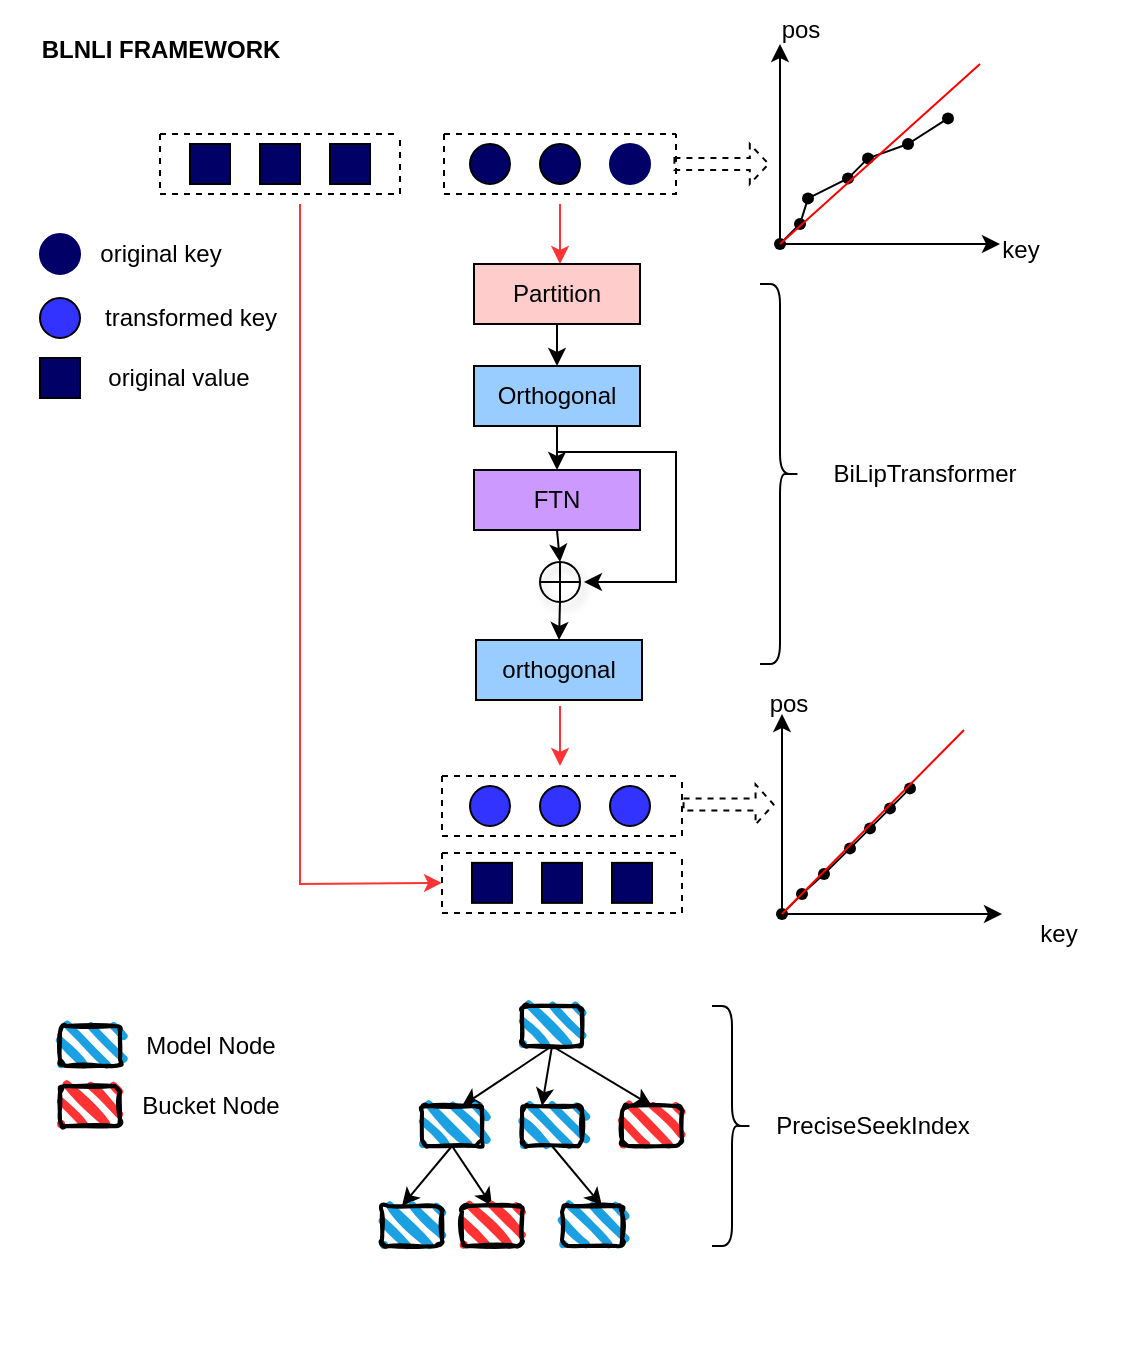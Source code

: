 <mxfile version="26.2.9">
  <diagram name="第 1 页" id="k9ARDZo4Aj4IXarrBpMy">
    <mxGraphModel dx="2255" dy="681" grid="1" gridSize="10" guides="1" tooltips="1" connect="1" arrows="1" fold="1" page="1" pageScale="1" pageWidth="827" pageHeight="1169" math="0" shadow="0">
      <root>
        <mxCell id="0" />
        <mxCell id="1" parent="0" />
        <mxCell id="g1Dt68nagMTFg1dU7cTH-61" value="" style="shape=curlyBracket;whiteSpace=wrap;html=1;rounded=1;flipH=1;labelPosition=right;verticalLabelPosition=middle;align=left;verticalAlign=middle;" parent="1" vertex="1">
          <mxGeometry x="-40" y="322" width="20" height="190" as="geometry" />
        </mxCell>
        <mxCell id="g1Dt68nagMTFg1dU7cTH-103" value="" style="ellipse;whiteSpace=wrap;html=1;aspect=fixed;fillColor=#000066;" parent="1" vertex="1">
          <mxGeometry x="-185" y="252" width="20" height="20" as="geometry" />
        </mxCell>
        <mxCell id="g1Dt68nagMTFg1dU7cTH-104" value="" style="rounded=0;whiteSpace=wrap;html=1;fillColor=#000066;" parent="1" vertex="1">
          <mxGeometry x="-290" y="252" width="20" height="20" as="geometry" />
        </mxCell>
        <mxCell id="g1Dt68nagMTFg1dU7cTH-106" value="" style="ellipse;whiteSpace=wrap;html=1;aspect=fixed;fillColor=#000066;" parent="1" vertex="1">
          <mxGeometry x="-150" y="252" width="20" height="20" as="geometry" />
        </mxCell>
        <mxCell id="g1Dt68nagMTFg1dU7cTH-108" value="" style="rounded=0;whiteSpace=wrap;html=1;fillColor=#000066;" parent="1" vertex="1">
          <mxGeometry x="-325" y="252" width="20" height="20" as="geometry" />
        </mxCell>
        <mxCell id="g1Dt68nagMTFg1dU7cTH-109" value="" style="rounded=0;whiteSpace=wrap;html=1;fillColor=#000066;" parent="1" vertex="1">
          <mxGeometry x="-255" y="252" width="20" height="20" as="geometry" />
        </mxCell>
        <mxCell id="g1Dt68nagMTFg1dU7cTH-112" value="" style="endArrow=classic;html=1;rounded=0;fillColor=#FF3333;strokeColor=#FF3333;" parent="1" edge="1">
          <mxGeometry width="50" height="50" relative="1" as="geometry">
            <mxPoint x="-140" y="282" as="sourcePoint" />
            <mxPoint x="-140" y="312" as="targetPoint" />
          </mxGeometry>
        </mxCell>
        <mxCell id="g1Dt68nagMTFg1dU7cTH-121" value="" style="ellipse;whiteSpace=wrap;html=1;aspect=fixed;fillColor=#3333FF;" parent="1" vertex="1">
          <mxGeometry x="-150" y="573" width="20" height="20" as="geometry" />
        </mxCell>
        <mxCell id="g1Dt68nagMTFg1dU7cTH-124" value="" style="ellipse;whiteSpace=wrap;html=1;aspect=fixed;fillColor=#3333FF;" parent="1" vertex="1">
          <mxGeometry x="-185" y="573" width="20" height="20" as="geometry" />
        </mxCell>
        <mxCell id="g1Dt68nagMTFg1dU7cTH-125" value="" style="ellipse;whiteSpace=wrap;html=1;aspect=fixed;fillColor=#3333FF;" parent="1" vertex="1">
          <mxGeometry x="-115" y="573" width="20" height="20" as="geometry" />
        </mxCell>
        <mxCell id="g1Dt68nagMTFg1dU7cTH-128" value="" style="endArrow=classic;html=1;rounded=0;fillColor=#FF3333;strokeColor=#FF3333;" parent="1" edge="1">
          <mxGeometry width="50" height="50" relative="1" as="geometry">
            <mxPoint x="-140" y="533" as="sourcePoint" />
            <mxPoint x="-140" y="563" as="targetPoint" />
          </mxGeometry>
        </mxCell>
        <mxCell id="g1Dt68nagMTFg1dU7cTH-129" value="" style="endArrow=classic;html=1;rounded=0;fillColor=#FF3333;strokeColor=#FF3333;entryX=0;entryY=0.5;entryDx=0;entryDy=0;" parent="1" edge="1" target="DO2-AvCjNsM7Y0rYpIjJ-1">
          <mxGeometry width="50" height="50" relative="1" as="geometry">
            <mxPoint x="-270" y="282" as="sourcePoint" />
            <mxPoint x="-210" y="502" as="targetPoint" />
            <Array as="points">
              <mxPoint x="-270" y="622" />
            </Array>
          </mxGeometry>
        </mxCell>
        <mxCell id="g1Dt68nagMTFg1dU7cTH-160" value="" style="ellipse;whiteSpace=wrap;html=1;aspect=fixed;fillColor=#000066;strokeColor=#000066;" parent="1" vertex="1">
          <mxGeometry x="-400" y="297" width="20" height="20" as="geometry" />
        </mxCell>
        <mxCell id="g1Dt68nagMTFg1dU7cTH-161" value="" style="ellipse;whiteSpace=wrap;html=1;aspect=fixed;fillColor=#3333FF;" parent="1" vertex="1">
          <mxGeometry x="-400" y="329" width="20" height="20" as="geometry" />
        </mxCell>
        <mxCell id="g1Dt68nagMTFg1dU7cTH-163" value="" style="rounded=0;whiteSpace=wrap;html=1;fillColor=#000066;" parent="1" vertex="1">
          <mxGeometry x="-400" y="359" width="20" height="20" as="geometry" />
        </mxCell>
        <mxCell id="g1Dt68nagMTFg1dU7cTH-164" value="original value" style="text;html=1;align=center;verticalAlign=middle;resizable=0;points=[];autosize=1;strokeColor=none;fillColor=none;" parent="1" vertex="1">
          <mxGeometry x="-376" y="354" width="90" height="30" as="geometry" />
        </mxCell>
        <mxCell id="g1Dt68nagMTFg1dU7cTH-166" value="transformed key" style="text;html=1;align=center;verticalAlign=middle;resizable=0;points=[];autosize=1;strokeColor=none;fillColor=none;" parent="1" vertex="1">
          <mxGeometry x="-380" y="324" width="110" height="30" as="geometry" />
        </mxCell>
        <mxCell id="g1Dt68nagMTFg1dU7cTH-167" value="original key" style="text;html=1;align=center;verticalAlign=middle;resizable=0;points=[];autosize=1;strokeColor=none;fillColor=none;" parent="1" vertex="1">
          <mxGeometry x="-380" y="292" width="80" height="30" as="geometry" />
        </mxCell>
        <mxCell id="g1Dt68nagMTFg1dU7cTH-174" value="" style="endArrow=classic;html=1;rounded=0;" parent="1" edge="1">
          <mxGeometry width="50" height="50" relative="1" as="geometry">
            <mxPoint x="-30" y="302" as="sourcePoint" />
            <mxPoint x="-30" y="202" as="targetPoint" />
          </mxGeometry>
        </mxCell>
        <mxCell id="g1Dt68nagMTFg1dU7cTH-175" value="" style="endArrow=classic;html=1;rounded=0;" parent="1" edge="1">
          <mxGeometry width="50" height="50" relative="1" as="geometry">
            <mxPoint x="-30" y="302" as="sourcePoint" />
            <mxPoint x="80" y="302" as="targetPoint" />
          </mxGeometry>
        </mxCell>
        <mxCell id="g1Dt68nagMTFg1dU7cTH-176" value="" style="shape=waypoint;sketch=0;fillStyle=solid;size=6;pointerEvents=1;points=[];fillColor=none;resizable=0;rotatable=0;perimeter=centerPerimeter;snapToPoint=1;" parent="1" vertex="1">
          <mxGeometry x="-30" y="282" width="20" height="20" as="geometry" />
        </mxCell>
        <mxCell id="g1Dt68nagMTFg1dU7cTH-177" value="" style="shape=waypoint;sketch=0;fillStyle=solid;size=6;pointerEvents=1;points=[];fillColor=#000066;resizable=0;rotatable=0;perimeter=centerPerimeter;snapToPoint=1;" parent="1" vertex="1">
          <mxGeometry x="-26" y="269.19" width="20" height="20" as="geometry" />
        </mxCell>
        <mxCell id="g1Dt68nagMTFg1dU7cTH-183" value="" style="shape=waypoint;sketch=0;fillStyle=solid;size=6;pointerEvents=1;points=[];fillColor=#000066;resizable=0;rotatable=0;perimeter=centerPerimeter;snapToPoint=1;" parent="1" vertex="1">
          <mxGeometry x="4" y="249.19" width="20" height="20" as="geometry" />
        </mxCell>
        <mxCell id="g1Dt68nagMTFg1dU7cTH-184" value="" style="shape=waypoint;sketch=0;fillStyle=solid;size=6;pointerEvents=1;points=[];fillColor=#000066;resizable=0;rotatable=0;perimeter=centerPerimeter;snapToPoint=1;" parent="1" vertex="1">
          <mxGeometry x="-6" y="259.19" width="20" height="20" as="geometry" />
        </mxCell>
        <mxCell id="g1Dt68nagMTFg1dU7cTH-185" value="" style="shape=waypoint;sketch=0;fillStyle=solid;size=6;pointerEvents=1;points=[];fillColor=#000066;resizable=0;rotatable=0;perimeter=centerPerimeter;snapToPoint=1;" parent="1" vertex="1">
          <mxGeometry x="44" y="229.19" width="20" height="20" as="geometry" />
        </mxCell>
        <mxCell id="g1Dt68nagMTFg1dU7cTH-186" value="" style="shape=waypoint;sketch=0;fillStyle=solid;size=6;pointerEvents=1;points=[];fillColor=#000066;resizable=0;rotatable=0;perimeter=centerPerimeter;snapToPoint=1;" parent="1" vertex="1">
          <mxGeometry x="24" y="242" width="20" height="20" as="geometry" />
        </mxCell>
        <mxCell id="g1Dt68nagMTFg1dU7cTH-187" value="" style="endArrow=none;html=1;rounded=0;exitX=0.425;exitY=1.025;exitDx=0;exitDy=0;exitPerimeter=0;" parent="1" source="g1Dt68nagMTFg1dU7cTH-176" target="g1Dt68nagMTFg1dU7cTH-177" edge="1">
          <mxGeometry width="50" height="50" relative="1" as="geometry">
            <mxPoint x="-90" y="412" as="sourcePoint" />
            <mxPoint x="-40" y="362" as="targetPoint" />
          </mxGeometry>
        </mxCell>
        <mxCell id="g1Dt68nagMTFg1dU7cTH-188" value="" style="endArrow=none;html=1;rounded=0;entryX=0.35;entryY=1.14;entryDx=0;entryDy=0;entryPerimeter=0;" parent="1" source="g1Dt68nagMTFg1dU7cTH-177" target="g1Dt68nagMTFg1dU7cTH-184" edge="1">
          <mxGeometry width="50" height="50" relative="1" as="geometry">
            <mxPoint x="-90" y="412" as="sourcePoint" />
            <mxPoint x="-40" y="362" as="targetPoint" />
          </mxGeometry>
        </mxCell>
        <mxCell id="g1Dt68nagMTFg1dU7cTH-189" value="" style="endArrow=none;html=1;rounded=0;entryX=1.125;entryY=0.39;entryDx=0;entryDy=0;entryPerimeter=0;exitX=0.45;exitY=0.165;exitDx=0;exitDy=0;exitPerimeter=0;" parent="1" source="g1Dt68nagMTFg1dU7cTH-183" target="g1Dt68nagMTFg1dU7cTH-184" edge="1">
          <mxGeometry width="50" height="50" relative="1" as="geometry">
            <mxPoint x="-90" y="412" as="sourcePoint" />
            <mxPoint x="-40" y="362" as="targetPoint" />
          </mxGeometry>
        </mxCell>
        <mxCell id="g1Dt68nagMTFg1dU7cTH-190" value="" style="endArrow=none;html=1;rounded=0;entryX=0.7;entryY=0.25;entryDx=0;entryDy=0;entryPerimeter=0;exitX=0.85;exitY=0.315;exitDx=0;exitDy=0;exitPerimeter=0;" parent="1" source="g1Dt68nagMTFg1dU7cTH-183" target="g1Dt68nagMTFg1dU7cTH-186" edge="1">
          <mxGeometry width="50" height="50" relative="1" as="geometry">
            <mxPoint x="-90" y="412" as="sourcePoint" />
            <mxPoint x="-40" y="362" as="targetPoint" />
          </mxGeometry>
        </mxCell>
        <mxCell id="g1Dt68nagMTFg1dU7cTH-191" value="" style="endArrow=none;html=1;rounded=0;entryX=0.675;entryY=0.725;entryDx=0;entryDy=0;entryPerimeter=0;fillColor=#000066;" parent="1" source="g1Dt68nagMTFg1dU7cTH-185" target="g1Dt68nagMTFg1dU7cTH-186" edge="1">
          <mxGeometry width="50" height="50" relative="1" as="geometry">
            <mxPoint x="-90" y="412" as="sourcePoint" />
            <mxPoint x="-40" y="362" as="targetPoint" />
          </mxGeometry>
        </mxCell>
        <mxCell id="g1Dt68nagMTFg1dU7cTH-218" value="key" style="text;html=1;align=center;verticalAlign=middle;resizable=0;points=[];autosize=1;strokeColor=none;fillColor=none;" parent="1" vertex="1">
          <mxGeometry x="70" y="290" width="40" height="30" as="geometry" />
        </mxCell>
        <mxCell id="g1Dt68nagMTFg1dU7cTH-219" value="pos" style="text;html=1;align=center;verticalAlign=middle;resizable=0;points=[];autosize=1;strokeColor=none;fillColor=none;" parent="1" vertex="1">
          <mxGeometry x="-40" y="180" width="40" height="30" as="geometry" />
        </mxCell>
        <mxCell id="g1Dt68nagMTFg1dU7cTH-220" value="" style="endArrow=none;html=1;rounded=0;entryX=0.8;entryY=0.35;entryDx=0;entryDy=0;entryPerimeter=0;exitX=0.825;exitY=0.75;exitDx=0;exitDy=0;exitPerimeter=0;" parent="1" source="g1Dt68nagMTFg1dU7cTH-176" target="g1Dt68nagMTFg1dU7cTH-221" edge="1">
          <mxGeometry width="50" height="50" relative="1" as="geometry">
            <mxPoint x="-90" y="412" as="sourcePoint" />
            <mxPoint x="70" y="222" as="targetPoint" />
          </mxGeometry>
        </mxCell>
        <mxCell id="g1Dt68nagMTFg1dU7cTH-221" value="" style="shape=waypoint;sketch=0;fillStyle=solid;size=6;pointerEvents=1;points=[];fillColor=#000066;resizable=0;rotatable=0;perimeter=centerPerimeter;snapToPoint=1;" parent="1" vertex="1">
          <mxGeometry x="-40" y="292" width="20" height="20" as="geometry" />
        </mxCell>
        <mxCell id="g1Dt68nagMTFg1dU7cTH-222" value="" style="endArrow=none;html=1;rounded=0;strokeColor=#FF0000;fillColor=#000066;" parent="1" source="g1Dt68nagMTFg1dU7cTH-221" edge="1">
          <mxGeometry width="50" height="50" relative="1" as="geometry">
            <mxPoint x="-90" y="412" as="sourcePoint" />
            <mxPoint x="70" y="212" as="targetPoint" />
          </mxGeometry>
        </mxCell>
        <mxCell id="g1Dt68nagMTFg1dU7cTH-256" value="key" style="text;html=1;align=center;verticalAlign=middle;resizable=0;points=[];autosize=1;strokeColor=none;fillColor=none;" parent="1" vertex="1">
          <mxGeometry x="89" y="632" width="40" height="30" as="geometry" />
        </mxCell>
        <mxCell id="g1Dt68nagMTFg1dU7cTH-261" value="" style="swimlane;startSize=0;strokeColor=none;" parent="1" vertex="1">
          <mxGeometry x="-420" y="182" width="570" height="670" as="geometry" />
        </mxCell>
        <mxCell id="g1Dt68nagMTFg1dU7cTH-264" value="&lt;b&gt;BLNLI FRAMEWORK&lt;/b&gt;" style="text;html=1;align=center;verticalAlign=middle;resizable=0;points=[];autosize=1;strokeColor=none;fillColor=none;" parent="g1Dt68nagMTFg1dU7cTH-261" vertex="1">
          <mxGeometry x="10" y="8" width="140" height="30" as="geometry" />
        </mxCell>
        <mxCell id="g1Dt68nagMTFg1dU7cTH-107" value="" style="ellipse;whiteSpace=wrap;html=1;aspect=fixed;fillColor=#000066;strokeColor=#000066;" parent="g1Dt68nagMTFg1dU7cTH-261" vertex="1">
          <mxGeometry x="305" y="70" width="20" height="20" as="geometry" />
        </mxCell>
        <mxCell id="g1Dt68nagMTFg1dU7cTH-171" value="" style="shape=singleArrow;direction=south;whiteSpace=wrap;html=1;rotation=-90;dashed=1;" parent="g1Dt68nagMTFg1dU7cTH-261" vertex="1">
          <mxGeometry x="350.77" y="56.45" width="20" height="47.11" as="geometry" />
        </mxCell>
        <mxCell id="g1Dt68nagMTFg1dU7cTH-158" value="" style="swimlane;startSize=0;dashed=1;" parent="g1Dt68nagMTFg1dU7cTH-261" vertex="1">
          <mxGeometry x="221" y="386" width="120" height="30" as="geometry">
            <mxRectangle x="180" y="400" width="50" height="40" as="alternateBounds" />
          </mxGeometry>
        </mxCell>
        <mxCell id="g1Dt68nagMTFg1dU7cTH-64" value="PreciseSeekIndex" style="text;html=1;align=center;verticalAlign=middle;resizable=0;points=[];autosize=1;strokeColor=none;fillColor=none;rotation=0;" parent="g1Dt68nagMTFg1dU7cTH-261" vertex="1">
          <mxGeometry x="376" y="546" width="120" height="30" as="geometry" />
        </mxCell>
        <mxCell id="g1Dt68nagMTFg1dU7cTH-68" value="" style="endArrow=classic;html=1;rounded=0;exitX=0.5;exitY=1;exitDx=0;exitDy=0;" parent="g1Dt68nagMTFg1dU7cTH-261" source="g1Dt68nagMTFg1dU7cTH-91" edge="1">
          <mxGeometry width="50" height="50" relative="1" as="geometry">
            <mxPoint x="271" y="551" as="sourcePoint" />
            <mxPoint x="231" y="551" as="targetPoint" />
          </mxGeometry>
        </mxCell>
        <mxCell id="g1Dt68nagMTFg1dU7cTH-79" value="" style="endArrow=classic;html=1;rounded=0;exitX=0.5;exitY=1;exitDx=0;exitDy=0;" parent="g1Dt68nagMTFg1dU7cTH-261" source="g1Dt68nagMTFg1dU7cTH-91" edge="1">
          <mxGeometry width="50" height="50" relative="1" as="geometry">
            <mxPoint x="261" y="551" as="sourcePoint" />
            <mxPoint x="271" y="551" as="targetPoint" />
          </mxGeometry>
        </mxCell>
        <mxCell id="g1Dt68nagMTFg1dU7cTH-80" value="" style="endArrow=classic;html=1;rounded=0;exitX=0.5;exitY=1;exitDx=0;exitDy=0;entryX=0.5;entryY=0;entryDx=0;entryDy=0;" parent="g1Dt68nagMTFg1dU7cTH-261" source="g1Dt68nagMTFg1dU7cTH-91" target="g1Dt68nagMTFg1dU7cTH-92" edge="1">
          <mxGeometry width="50" height="50" relative="1" as="geometry">
            <mxPoint x="271" y="551" as="sourcePoint" />
            <mxPoint x="311" y="541" as="targetPoint" />
          </mxGeometry>
        </mxCell>
        <mxCell id="g1Dt68nagMTFg1dU7cTH-82" value="" style="endArrow=classic;html=1;rounded=0;exitX=0.5;exitY=1;exitDx=0;exitDy=0;" parent="g1Dt68nagMTFg1dU7cTH-261" source="g1Dt68nagMTFg1dU7cTH-96" edge="1">
          <mxGeometry width="50" height="50" relative="1" as="geometry">
            <mxPoint x="161" y="611" as="sourcePoint" />
            <mxPoint x="201" y="601" as="targetPoint" />
          </mxGeometry>
        </mxCell>
        <mxCell id="g1Dt68nagMTFg1dU7cTH-83" value="" style="endArrow=classic;html=1;rounded=0;exitX=0.5;exitY=1;exitDx=0;exitDy=0;entryX=0.5;entryY=0;entryDx=0;entryDy=0;" parent="g1Dt68nagMTFg1dU7cTH-261" source="g1Dt68nagMTFg1dU7cTH-96" target="g1Dt68nagMTFg1dU7cTH-98" edge="1">
          <mxGeometry width="50" height="50" relative="1" as="geometry">
            <mxPoint x="161" y="611" as="sourcePoint" />
            <mxPoint x="231" y="601" as="targetPoint" />
          </mxGeometry>
        </mxCell>
        <mxCell id="g1Dt68nagMTFg1dU7cTH-84" value="" style="endArrow=classic;html=1;rounded=0;exitX=0.5;exitY=1;exitDx=0;exitDy=0;" parent="g1Dt68nagMTFg1dU7cTH-261" source="g1Dt68nagMTFg1dU7cTH-95" edge="1">
          <mxGeometry width="50" height="50" relative="1" as="geometry">
            <mxPoint x="271" y="611" as="sourcePoint" />
            <mxPoint x="301" y="601" as="targetPoint" />
          </mxGeometry>
        </mxCell>
        <mxCell id="g1Dt68nagMTFg1dU7cTH-91" value="" style="rounded=1;whiteSpace=wrap;html=1;strokeWidth=2;fillWeight=4;hachureGap=8;hachureAngle=45;fillColor=#1ba1e2;sketch=1;" parent="g1Dt68nagMTFg1dU7cTH-261" vertex="1">
          <mxGeometry x="261" y="501" width="30" height="20" as="geometry" />
        </mxCell>
        <mxCell id="g1Dt68nagMTFg1dU7cTH-92" value="" style="rounded=1;whiteSpace=wrap;html=1;strokeWidth=2;fillWeight=4;hachureGap=8;hachureAngle=45;fillColor=#FF3333;sketch=1;" parent="g1Dt68nagMTFg1dU7cTH-261" vertex="1">
          <mxGeometry x="311" y="551" width="30" height="20" as="geometry" />
        </mxCell>
        <mxCell id="g1Dt68nagMTFg1dU7cTH-93" value="" style="rounded=1;whiteSpace=wrap;html=1;strokeWidth=2;fillWeight=4;hachureGap=8;hachureAngle=45;fillColor=#1ba1e2;sketch=1;" parent="g1Dt68nagMTFg1dU7cTH-261" vertex="1">
          <mxGeometry x="191" y="601" width="30" height="20" as="geometry" />
        </mxCell>
        <mxCell id="g1Dt68nagMTFg1dU7cTH-94" value="" style="rounded=1;whiteSpace=wrap;html=1;strokeWidth=2;fillWeight=4;hachureGap=8;hachureAngle=45;fillColor=#1ba1e2;sketch=1;" parent="g1Dt68nagMTFg1dU7cTH-261" vertex="1">
          <mxGeometry x="281" y="601" width="30" height="20" as="geometry" />
        </mxCell>
        <mxCell id="g1Dt68nagMTFg1dU7cTH-95" value="" style="rounded=1;whiteSpace=wrap;html=1;strokeWidth=2;fillWeight=4;hachureGap=8;hachureAngle=45;fillColor=#1ba1e2;sketch=1;" parent="g1Dt68nagMTFg1dU7cTH-261" vertex="1">
          <mxGeometry x="261" y="551" width="30" height="20" as="geometry" />
        </mxCell>
        <mxCell id="g1Dt68nagMTFg1dU7cTH-96" value="" style="rounded=1;whiteSpace=wrap;html=1;strokeWidth=2;fillWeight=4;hachureGap=8;hachureAngle=45;fillColor=#1ba1e2;sketch=1;" parent="g1Dt68nagMTFg1dU7cTH-261" vertex="1">
          <mxGeometry x="211" y="551" width="30" height="20" as="geometry" />
        </mxCell>
        <mxCell id="g1Dt68nagMTFg1dU7cTH-98" value="" style="rounded=1;whiteSpace=wrap;html=1;strokeWidth=2;fillWeight=4;hachureGap=8;hachureAngle=45;fillColor=#FF3333;sketch=1;" parent="g1Dt68nagMTFg1dU7cTH-261" vertex="1">
          <mxGeometry x="231" y="601" width="30" height="20" as="geometry" />
        </mxCell>
        <mxCell id="g1Dt68nagMTFg1dU7cTH-99" value="" style="shape=curlyBracket;whiteSpace=wrap;html=1;rounded=1;flipH=1;labelPosition=right;verticalLabelPosition=middle;align=left;verticalAlign=middle;" parent="g1Dt68nagMTFg1dU7cTH-261" vertex="1">
          <mxGeometry x="356" y="501" width="20" height="120" as="geometry" />
        </mxCell>
        <mxCell id="g1Dt68nagMTFg1dU7cTH-85" value="" style="rounded=1;whiteSpace=wrap;html=1;strokeWidth=2;fillWeight=4;hachureGap=8;hachureAngle=45;fillColor=#1ba1e2;sketch=1;" parent="g1Dt68nagMTFg1dU7cTH-261" vertex="1">
          <mxGeometry x="30" y="511" width="30" height="20" as="geometry" />
        </mxCell>
        <mxCell id="g1Dt68nagMTFg1dU7cTH-88" value="" style="rounded=1;whiteSpace=wrap;html=1;strokeWidth=2;fillWeight=4;hachureGap=8;hachureAngle=45;fillColor=#FF3333;sketch=1;" parent="g1Dt68nagMTFg1dU7cTH-261" vertex="1">
          <mxGeometry x="30" y="541" width="30" height="20" as="geometry" />
        </mxCell>
        <mxCell id="g1Dt68nagMTFg1dU7cTH-89" value="Model Node" style="text;html=1;align=center;verticalAlign=middle;resizable=0;points=[];autosize=1;strokeColor=none;fillColor=none;" parent="g1Dt68nagMTFg1dU7cTH-261" vertex="1">
          <mxGeometry x="60" y="506" width="90" height="30" as="geometry" />
        </mxCell>
        <mxCell id="g1Dt68nagMTFg1dU7cTH-90" value="Bucket Node" style="text;html=1;align=center;verticalAlign=middle;resizable=0;points=[];autosize=1;strokeColor=none;fillColor=none;" parent="g1Dt68nagMTFg1dU7cTH-261" vertex="1">
          <mxGeometry x="60" y="536" width="90" height="30" as="geometry" />
        </mxCell>
        <mxCell id="g1Dt68nagMTFg1dU7cTH-130" value="" style="rounded=0;whiteSpace=wrap;html=1;fillColor=#000066;" parent="g1Dt68nagMTFg1dU7cTH-261" vertex="1">
          <mxGeometry x="236" y="429.44" width="20" height="20" as="geometry" />
        </mxCell>
        <mxCell id="g1Dt68nagMTFg1dU7cTH-131" value="" style="rounded=0;whiteSpace=wrap;html=1;fillColor=#000066;" parent="g1Dt68nagMTFg1dU7cTH-261" vertex="1">
          <mxGeometry x="306" y="429.44" width="20" height="20" as="geometry" />
        </mxCell>
        <mxCell id="g1Dt68nagMTFg1dU7cTH-132" value="" style="rounded=0;whiteSpace=wrap;html=1;fillColor=#000066;" parent="g1Dt68nagMTFg1dU7cTH-261" vertex="1">
          <mxGeometry x="271" y="429.44" width="20" height="20" as="geometry" />
        </mxCell>
        <mxCell id="DO2-AvCjNsM7Y0rYpIjJ-1" value="" style="swimlane;startSize=0;dashed=1;" parent="g1Dt68nagMTFg1dU7cTH-261" vertex="1">
          <mxGeometry x="221" y="424.44" width="120" height="30" as="geometry">
            <mxRectangle x="180" y="400" width="50" height="40" as="alternateBounds" />
          </mxGeometry>
        </mxCell>
        <mxCell id="DO2-AvCjNsM7Y0rYpIjJ-2" value="" style="swimlane;startSize=0;dashed=1;" parent="g1Dt68nagMTFg1dU7cTH-261" vertex="1">
          <mxGeometry x="222" y="65" width="116" height="30" as="geometry">
            <mxRectangle x="180" y="400" width="50" height="40" as="alternateBounds" />
          </mxGeometry>
        </mxCell>
        <mxCell id="DO2-AvCjNsM7Y0rYpIjJ-3" value="" style="swimlane;startSize=0;dashed=1;" parent="g1Dt68nagMTFg1dU7cTH-261" vertex="1">
          <mxGeometry x="80" y="65" width="120" height="30" as="geometry">
            <mxRectangle x="180" y="400" width="50" height="40" as="alternateBounds" />
          </mxGeometry>
        </mxCell>
        <mxCell id="DO2-AvCjNsM7Y0rYpIjJ-4" value="" style="shape=singleArrow;direction=south;whiteSpace=wrap;html=1;rotation=-90;dashed=1;" parent="g1Dt68nagMTFg1dU7cTH-261" vertex="1">
          <mxGeometry x="354.28" y="377.72" width="20" height="45" as="geometry" />
        </mxCell>
        <mxCell id="g1Dt68nagMTFg1dU7cTH-243" value="" style="endArrow=classic;html=1;rounded=0;" parent="g1Dt68nagMTFg1dU7cTH-261" edge="1">
          <mxGeometry width="50" height="50" relative="1" as="geometry">
            <mxPoint x="391" y="455" as="sourcePoint" />
            <mxPoint x="391" y="355" as="targetPoint" />
          </mxGeometry>
        </mxCell>
        <mxCell id="g1Dt68nagMTFg1dU7cTH-244" value="" style="endArrow=classic;html=1;rounded=0;" parent="g1Dt68nagMTFg1dU7cTH-261" edge="1">
          <mxGeometry width="50" height="50" relative="1" as="geometry">
            <mxPoint x="391" y="455" as="sourcePoint" />
            <mxPoint x="501" y="455" as="targetPoint" />
          </mxGeometry>
        </mxCell>
        <mxCell id="g1Dt68nagMTFg1dU7cTH-245" value="" style="shape=waypoint;sketch=0;fillStyle=solid;size=6;pointerEvents=1;points=[];fillColor=none;resizable=0;rotatable=0;perimeter=centerPerimeter;snapToPoint=1;" parent="g1Dt68nagMTFg1dU7cTH-261" vertex="1">
          <mxGeometry x="391" y="435" width="20" height="20" as="geometry" />
        </mxCell>
        <mxCell id="g1Dt68nagMTFg1dU7cTH-246" value="" style="shape=waypoint;sketch=0;fillStyle=solid;size=6;pointerEvents=1;points=[];fillColor=#000066;resizable=0;rotatable=0;perimeter=centerPerimeter;snapToPoint=1;" parent="g1Dt68nagMTFg1dU7cTH-261" vertex="1">
          <mxGeometry x="402" y="425" width="20" height="20" as="geometry" />
        </mxCell>
        <mxCell id="g1Dt68nagMTFg1dU7cTH-247" value="" style="shape=waypoint;sketch=0;fillStyle=solid;size=6;pointerEvents=1;points=[];fillColor=#000066;resizable=0;rotatable=0;perimeter=centerPerimeter;snapToPoint=1;" parent="g1Dt68nagMTFg1dU7cTH-261" vertex="1">
          <mxGeometry x="425" y="402.19" width="20" height="20" as="geometry" />
        </mxCell>
        <mxCell id="g1Dt68nagMTFg1dU7cTH-248" value="" style="shape=waypoint;sketch=0;fillStyle=solid;size=6;pointerEvents=1;points=[];fillColor=#000066;resizable=0;rotatable=0;perimeter=centerPerimeter;snapToPoint=1;" parent="g1Dt68nagMTFg1dU7cTH-261" vertex="1">
          <mxGeometry x="415" y="412.19" width="20" height="20" as="geometry" />
        </mxCell>
        <mxCell id="g1Dt68nagMTFg1dU7cTH-249" value="" style="shape=waypoint;sketch=0;fillStyle=solid;size=6;pointerEvents=1;points=[];fillColor=#000066;resizable=0;rotatable=0;perimeter=centerPerimeter;snapToPoint=1;" parent="g1Dt68nagMTFg1dU7cTH-261" vertex="1">
          <mxGeometry x="445" y="382.19" width="20" height="20" as="geometry" />
        </mxCell>
        <mxCell id="g1Dt68nagMTFg1dU7cTH-250" value="" style="shape=waypoint;sketch=0;fillStyle=solid;size=6;pointerEvents=1;points=[];fillColor=#000066;resizable=0;rotatable=0;perimeter=centerPerimeter;snapToPoint=1;" parent="g1Dt68nagMTFg1dU7cTH-261" vertex="1">
          <mxGeometry x="435" y="392.19" width="20" height="20" as="geometry" />
        </mxCell>
        <mxCell id="g1Dt68nagMTFg1dU7cTH-251" value="" style="endArrow=none;html=1;rounded=0;exitX=0.425;exitY=1.025;exitDx=0;exitDy=0;exitPerimeter=0;" parent="g1Dt68nagMTFg1dU7cTH-261" source="g1Dt68nagMTFg1dU7cTH-245" target="g1Dt68nagMTFg1dU7cTH-246" edge="1">
          <mxGeometry width="50" height="50" relative="1" as="geometry">
            <mxPoint x="331" y="565" as="sourcePoint" />
            <mxPoint x="381" y="515" as="targetPoint" />
          </mxGeometry>
        </mxCell>
        <mxCell id="g1Dt68nagMTFg1dU7cTH-252" value="" style="endArrow=none;html=1;rounded=0;entryX=0.35;entryY=1.14;entryDx=0;entryDy=0;entryPerimeter=0;" parent="g1Dt68nagMTFg1dU7cTH-261" source="g1Dt68nagMTFg1dU7cTH-246" target="g1Dt68nagMTFg1dU7cTH-248" edge="1">
          <mxGeometry width="50" height="50" relative="1" as="geometry">
            <mxPoint x="331" y="565" as="sourcePoint" />
            <mxPoint x="381" y="515" as="targetPoint" />
          </mxGeometry>
        </mxCell>
        <mxCell id="g1Dt68nagMTFg1dU7cTH-253" value="" style="endArrow=none;html=1;rounded=0;entryX=1.125;entryY=0.39;entryDx=0;entryDy=0;entryPerimeter=0;exitX=0.45;exitY=0.165;exitDx=0;exitDy=0;exitPerimeter=0;" parent="g1Dt68nagMTFg1dU7cTH-261" source="g1Dt68nagMTFg1dU7cTH-247" target="g1Dt68nagMTFg1dU7cTH-248" edge="1">
          <mxGeometry width="50" height="50" relative="1" as="geometry">
            <mxPoint x="331" y="565" as="sourcePoint" />
            <mxPoint x="381" y="515" as="targetPoint" />
          </mxGeometry>
        </mxCell>
        <mxCell id="g1Dt68nagMTFg1dU7cTH-254" value="" style="endArrow=none;html=1;rounded=0;entryX=0.7;entryY=0.25;entryDx=0;entryDy=0;entryPerimeter=0;exitX=0.85;exitY=0.315;exitDx=0;exitDy=0;exitPerimeter=0;" parent="g1Dt68nagMTFg1dU7cTH-261" source="g1Dt68nagMTFg1dU7cTH-247" target="g1Dt68nagMTFg1dU7cTH-250" edge="1">
          <mxGeometry width="50" height="50" relative="1" as="geometry">
            <mxPoint x="331" y="565" as="sourcePoint" />
            <mxPoint x="381" y="515" as="targetPoint" />
          </mxGeometry>
        </mxCell>
        <mxCell id="g1Dt68nagMTFg1dU7cTH-255" value="" style="endArrow=none;html=1;rounded=0;entryX=0.675;entryY=0.725;entryDx=0;entryDy=0;entryPerimeter=0;fillColor=#000066;" parent="g1Dt68nagMTFg1dU7cTH-261" source="g1Dt68nagMTFg1dU7cTH-249" target="g1Dt68nagMTFg1dU7cTH-250" edge="1">
          <mxGeometry width="50" height="50" relative="1" as="geometry">
            <mxPoint x="331" y="565" as="sourcePoint" />
            <mxPoint x="381" y="515" as="targetPoint" />
          </mxGeometry>
        </mxCell>
        <mxCell id="g1Dt68nagMTFg1dU7cTH-257" value="pos" style="text;html=1;align=center;verticalAlign=middle;resizable=0;points=[];autosize=1;strokeColor=none;fillColor=none;" parent="g1Dt68nagMTFg1dU7cTH-261" vertex="1">
          <mxGeometry x="374" y="335" width="40" height="30" as="geometry" />
        </mxCell>
        <mxCell id="g1Dt68nagMTFg1dU7cTH-258" value="" style="endArrow=none;html=1;rounded=0;entryX=0.8;entryY=0.35;entryDx=0;entryDy=0;entryPerimeter=0;exitX=0.825;exitY=0.75;exitDx=0;exitDy=0;exitPerimeter=0;" parent="g1Dt68nagMTFg1dU7cTH-261" source="g1Dt68nagMTFg1dU7cTH-245" target="g1Dt68nagMTFg1dU7cTH-259" edge="1">
          <mxGeometry width="50" height="50" relative="1" as="geometry">
            <mxPoint x="331" y="565" as="sourcePoint" />
            <mxPoint x="491" y="375" as="targetPoint" />
          </mxGeometry>
        </mxCell>
        <mxCell id="g1Dt68nagMTFg1dU7cTH-259" value="" style="shape=waypoint;sketch=0;fillStyle=solid;size=6;pointerEvents=1;points=[];fillColor=#000066;resizable=0;rotatable=0;perimeter=centerPerimeter;snapToPoint=1;" parent="g1Dt68nagMTFg1dU7cTH-261" vertex="1">
          <mxGeometry x="381" y="445" width="20" height="20" as="geometry" />
        </mxCell>
        <mxCell id="g1Dt68nagMTFg1dU7cTH-260" value="" style="endArrow=none;html=1;rounded=0;strokeColor=#FF0000;fillColor=#000066;" parent="g1Dt68nagMTFg1dU7cTH-261" source="g1Dt68nagMTFg1dU7cTH-259" edge="1">
          <mxGeometry width="50" height="50" relative="1" as="geometry">
            <mxPoint x="331" y="565" as="sourcePoint" />
            <mxPoint x="482" y="363" as="targetPoint" />
          </mxGeometry>
        </mxCell>
        <mxCell id="AqLnFw6Hy6AkarNqd28j-1" value="Orthogonal" style="rounded=0;whiteSpace=wrap;html=1;fillColor=#99CCFF;" vertex="1" parent="g1Dt68nagMTFg1dU7cTH-261">
          <mxGeometry x="237" y="181" width="83" height="30" as="geometry" />
        </mxCell>
        <mxCell id="AqLnFw6Hy6AkarNqd28j-2" value="orthogonal" style="rounded=0;whiteSpace=wrap;html=1;fillColor=#99CCFF;" vertex="1" parent="g1Dt68nagMTFg1dU7cTH-261">
          <mxGeometry x="238" y="318" width="83" height="30" as="geometry" />
        </mxCell>
        <mxCell id="AqLnFw6Hy6AkarNqd28j-3" value="FTN" style="rounded=0;whiteSpace=wrap;html=1;fillColor=#CC99FF;" vertex="1" parent="g1Dt68nagMTFg1dU7cTH-261">
          <mxGeometry x="237" y="233" width="83" height="30" as="geometry" />
        </mxCell>
        <mxCell id="AqLnFw6Hy6AkarNqd28j-4" value="" style="ellipse;whiteSpace=wrap;html=1;aspect=fixed;shadow=1;fillColor=none;" vertex="1" parent="g1Dt68nagMTFg1dU7cTH-261">
          <mxGeometry x="270" y="279" width="20" height="20" as="geometry" />
        </mxCell>
        <mxCell id="AqLnFw6Hy6AkarNqd28j-5" value="" style="endArrow=none;html=1;rounded=0;exitX=0;exitY=0.5;exitDx=0;exitDy=0;entryX=1;entryY=0.5;entryDx=0;entryDy=0;" edge="1" parent="g1Dt68nagMTFg1dU7cTH-261" source="AqLnFw6Hy6AkarNqd28j-4" target="AqLnFw6Hy6AkarNqd28j-4">
          <mxGeometry width="50" height="50" relative="1" as="geometry">
            <mxPoint x="450" y="404" as="sourcePoint" />
            <mxPoint x="500" y="354" as="targetPoint" />
          </mxGeometry>
        </mxCell>
        <mxCell id="AqLnFw6Hy6AkarNqd28j-6" value="" style="endArrow=none;html=1;rounded=0;exitX=0.5;exitY=1;exitDx=0;exitDy=0;entryX=0.5;entryY=0;entryDx=0;entryDy=0;" edge="1" parent="g1Dt68nagMTFg1dU7cTH-261" source="AqLnFw6Hy6AkarNqd28j-4" target="AqLnFw6Hy6AkarNqd28j-4">
          <mxGeometry width="50" height="50" relative="1" as="geometry">
            <mxPoint x="450" y="404" as="sourcePoint" />
            <mxPoint x="500" y="354" as="targetPoint" />
          </mxGeometry>
        </mxCell>
        <mxCell id="AqLnFw6Hy6AkarNqd28j-8" value="" style="endArrow=classic;html=1;rounded=0;exitX=0.5;exitY=1;exitDx=0;exitDy=0;entryX=0.5;entryY=0;entryDx=0;entryDy=0;" edge="1" parent="g1Dt68nagMTFg1dU7cTH-261" source="AqLnFw6Hy6AkarNqd28j-1" target="AqLnFw6Hy6AkarNqd28j-3">
          <mxGeometry width="50" height="50" relative="1" as="geometry">
            <mxPoint x="580" y="383" as="sourcePoint" />
            <mxPoint x="630" y="333" as="targetPoint" />
          </mxGeometry>
        </mxCell>
        <mxCell id="AqLnFw6Hy6AkarNqd28j-10" value="" style="endArrow=classic;html=1;rounded=0;exitX=0.5;exitY=1;exitDx=0;exitDy=0;entryX=0.5;entryY=0;entryDx=0;entryDy=0;" edge="1" parent="g1Dt68nagMTFg1dU7cTH-261" source="AqLnFw6Hy6AkarNqd28j-3" target="AqLnFw6Hy6AkarNqd28j-4">
          <mxGeometry width="50" height="50" relative="1" as="geometry">
            <mxPoint x="580" y="383" as="sourcePoint" />
            <mxPoint x="630" y="333" as="targetPoint" />
          </mxGeometry>
        </mxCell>
        <mxCell id="AqLnFw6Hy6AkarNqd28j-11" value="" style="endArrow=classic;html=1;rounded=0;exitX=0.5;exitY=1;exitDx=0;exitDy=0;entryX=0.5;entryY=0;entryDx=0;entryDy=0;" edge="1" parent="g1Dt68nagMTFg1dU7cTH-261" source="AqLnFw6Hy6AkarNqd28j-4" target="AqLnFw6Hy6AkarNqd28j-2">
          <mxGeometry width="50" height="50" relative="1" as="geometry">
            <mxPoint x="580" y="383" as="sourcePoint" />
            <mxPoint x="630" y="333" as="targetPoint" />
          </mxGeometry>
        </mxCell>
        <mxCell id="AqLnFw6Hy6AkarNqd28j-12" value="" style="endArrow=classic;html=1;rounded=0;entryX=1;entryY=0.5;entryDx=0;entryDy=0;" edge="1" parent="g1Dt68nagMTFg1dU7cTH-261">
          <mxGeometry width="50" height="50" relative="1" as="geometry">
            <mxPoint x="278" y="224" as="sourcePoint" />
            <mxPoint x="292" y="289" as="targetPoint" />
            <Array as="points">
              <mxPoint x="338" y="224" />
              <mxPoint x="338" y="289" />
            </Array>
          </mxGeometry>
        </mxCell>
        <mxCell id="AqLnFw6Hy6AkarNqd28j-13" value="Partition" style="rounded=0;whiteSpace=wrap;html=1;fillColor=#FFCCCC;" vertex="1" parent="g1Dt68nagMTFg1dU7cTH-261">
          <mxGeometry x="237" y="130" width="83" height="30" as="geometry" />
        </mxCell>
        <mxCell id="AqLnFw6Hy6AkarNqd28j-14" value="" style="endArrow=classic;html=1;rounded=0;exitX=0.5;exitY=1;exitDx=0;exitDy=0;entryX=0.5;entryY=0;entryDx=0;entryDy=0;" edge="1" parent="g1Dt68nagMTFg1dU7cTH-261" source="AqLnFw6Hy6AkarNqd28j-13" target="AqLnFw6Hy6AkarNqd28j-1">
          <mxGeometry width="50" height="50" relative="1" as="geometry">
            <mxPoint x="657" y="360" as="sourcePoint" />
            <mxPoint x="707" y="310" as="targetPoint" />
          </mxGeometry>
        </mxCell>
        <mxCell id="g1Dt68nagMTFg1dU7cTH-100" value="BiLipTransformer" style="text;html=1;align=center;verticalAlign=middle;resizable=0;points=[];autosize=1;strokeColor=none;fillColor=none;rotation=0;" parent="g1Dt68nagMTFg1dU7cTH-261" vertex="1">
          <mxGeometry x="402" y="220" width="120" height="30" as="geometry" />
        </mxCell>
      </root>
    </mxGraphModel>
  </diagram>
</mxfile>

